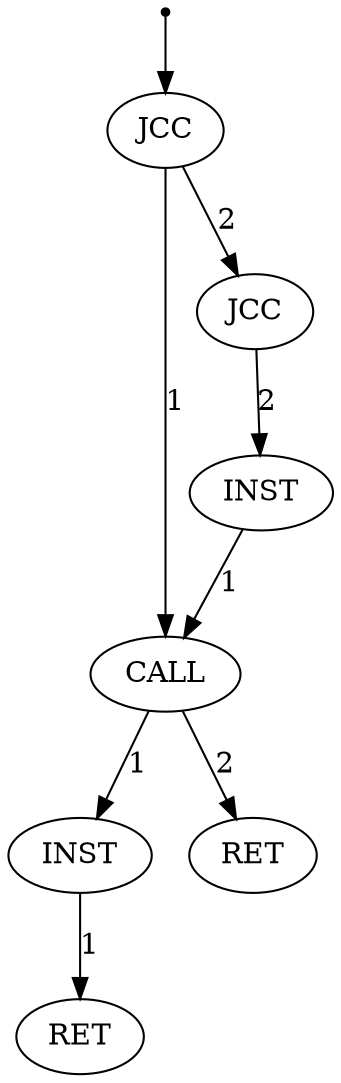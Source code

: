 digraph G{
"0" [shape="point"]
"1" [label="JCC"]
"2" [label="CALL"]
"3" [label="INST"]
"4" [label="RET"]
"5" [label="RET"]
"6" [label="JCC"]
"7" [label="INST"]
"0" -> "1"
"1"->"2" [label="1"]
"2"->"3" [label="1"]
"3"->"4" [label="1"]
"2"->"5" [label="2"]
"1"->"6" [label="2"]
"6"->"7" [label="2"]
"7"->"2" [label="1"]
}
